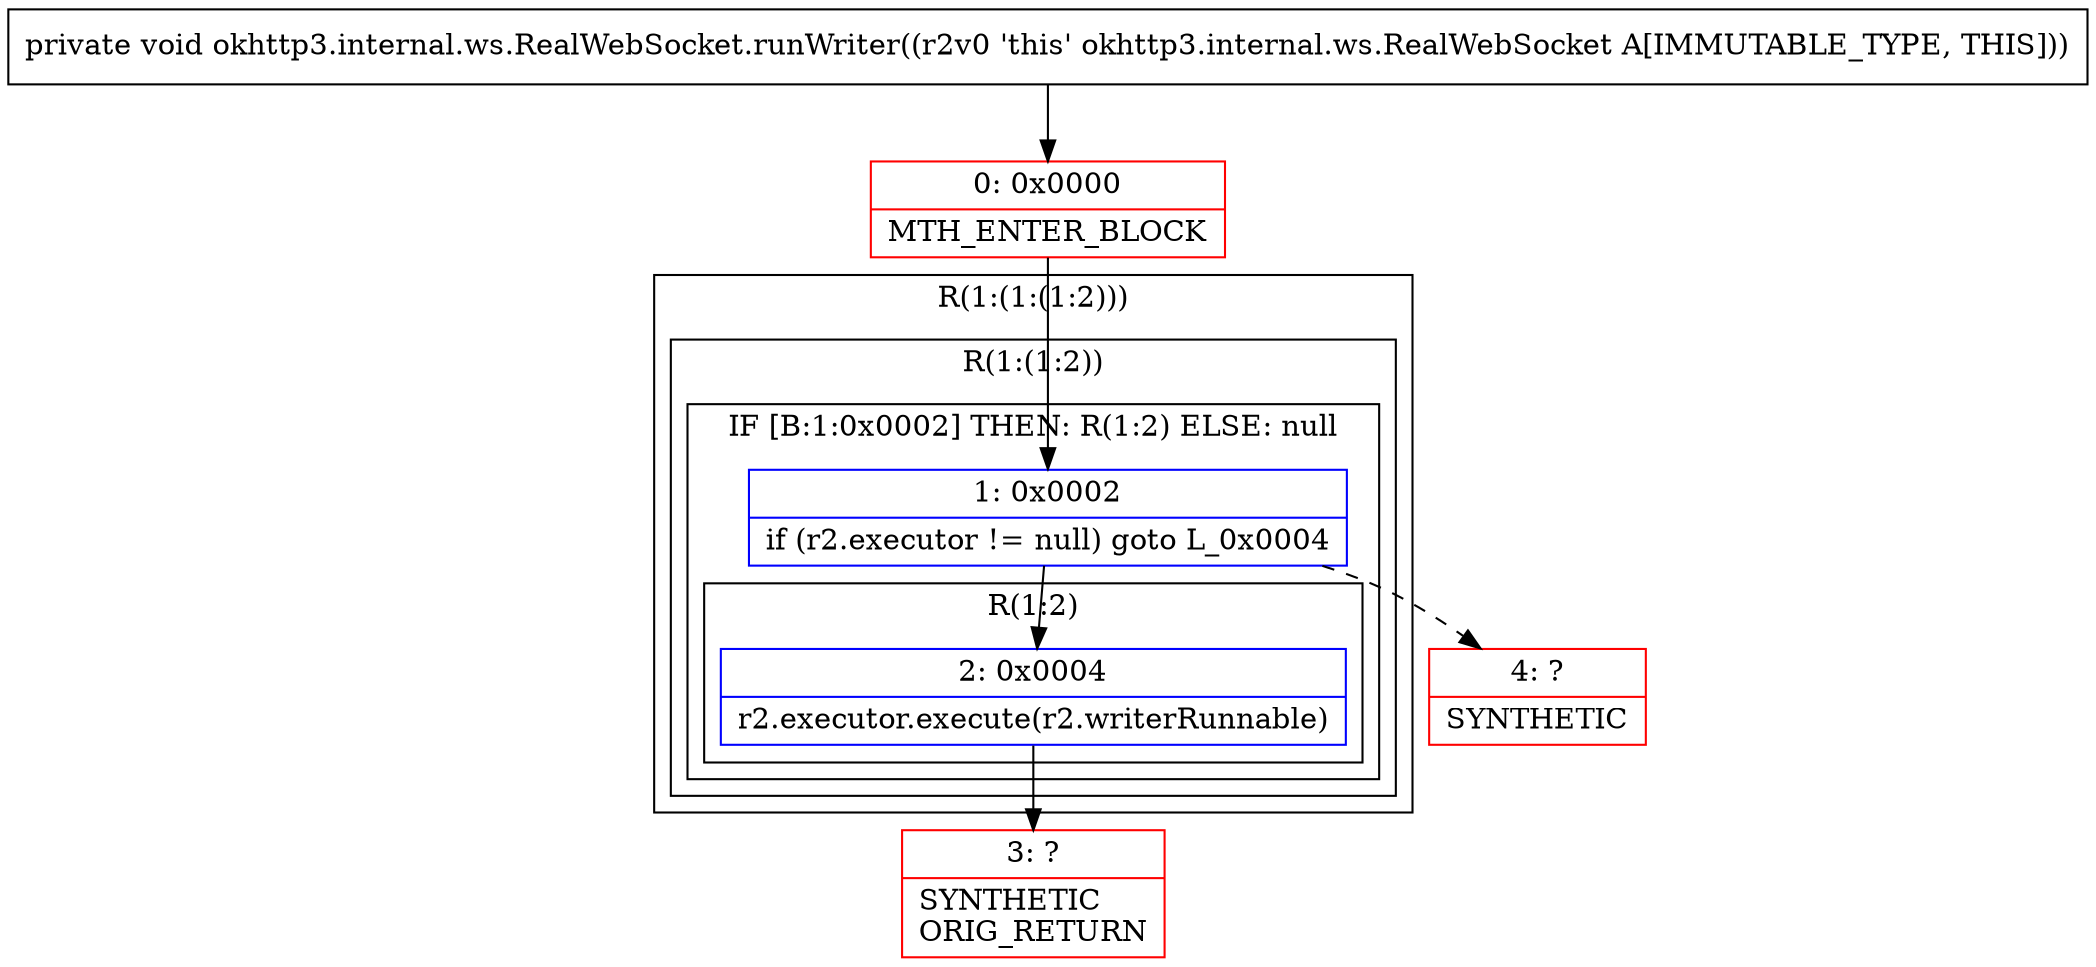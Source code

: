 digraph "CFG forokhttp3.internal.ws.RealWebSocket.runWriter()V" {
subgraph cluster_Region_1061235394 {
label = "R(1:(1:(1:2)))";
node [shape=record,color=blue];
subgraph cluster_Region_646632998 {
label = "R(1:(1:2))";
node [shape=record,color=blue];
subgraph cluster_IfRegion_1946536271 {
label = "IF [B:1:0x0002] THEN: R(1:2) ELSE: null";
node [shape=record,color=blue];
Node_1 [shape=record,label="{1\:\ 0x0002|if (r2.executor != null) goto L_0x0004\l}"];
subgraph cluster_Region_779140259 {
label = "R(1:2)";
node [shape=record,color=blue];
Node_2 [shape=record,label="{2\:\ 0x0004|r2.executor.execute(r2.writerRunnable)\l}"];
}
}
}
}
Node_0 [shape=record,color=red,label="{0\:\ 0x0000|MTH_ENTER_BLOCK\l}"];
Node_3 [shape=record,color=red,label="{3\:\ ?|SYNTHETIC\lORIG_RETURN\l}"];
Node_4 [shape=record,color=red,label="{4\:\ ?|SYNTHETIC\l}"];
MethodNode[shape=record,label="{private void okhttp3.internal.ws.RealWebSocket.runWriter((r2v0 'this' okhttp3.internal.ws.RealWebSocket A[IMMUTABLE_TYPE, THIS])) }"];
MethodNode -> Node_0;
Node_1 -> Node_2;
Node_1 -> Node_4[style=dashed];
Node_2 -> Node_3;
Node_0 -> Node_1;
}


